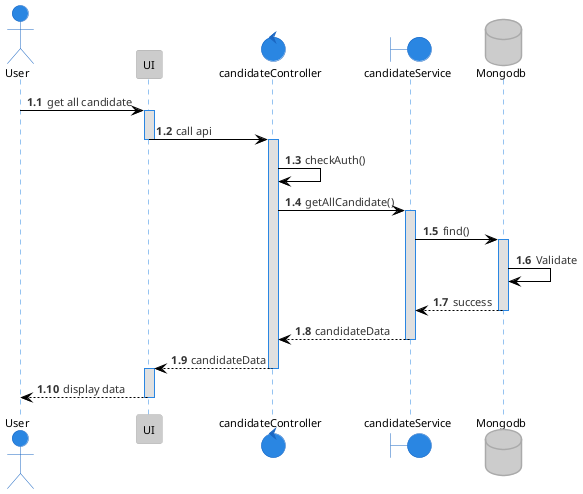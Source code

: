 @startuml getAllCandidate
!theme reddress-lightblue

autonumber 1.1
actor User
participant UI
control  candidateController
boundary candidateService
database Mongodb


User -> UI: get all candidate
activate UI
UI -> candidateController: call api
deactivate UI
activate candidateController
candidateController -> candidateController: checkAuth()
candidateController -> candidateService: getAllCandidate()
activate candidateService
candidateService -> Mongodb: find()
activate Mongodb
Mongodb -> Mongodb: Validate
Mongodb --> candidateService: success
deactivate Mongodb
candidateService --> candidateController: candidateData
deactivate candidateService
candidateController --> UI: candidateData
deactivate candidateController
activate UI
UI --> User: display data
deactivate UI

@enduml
